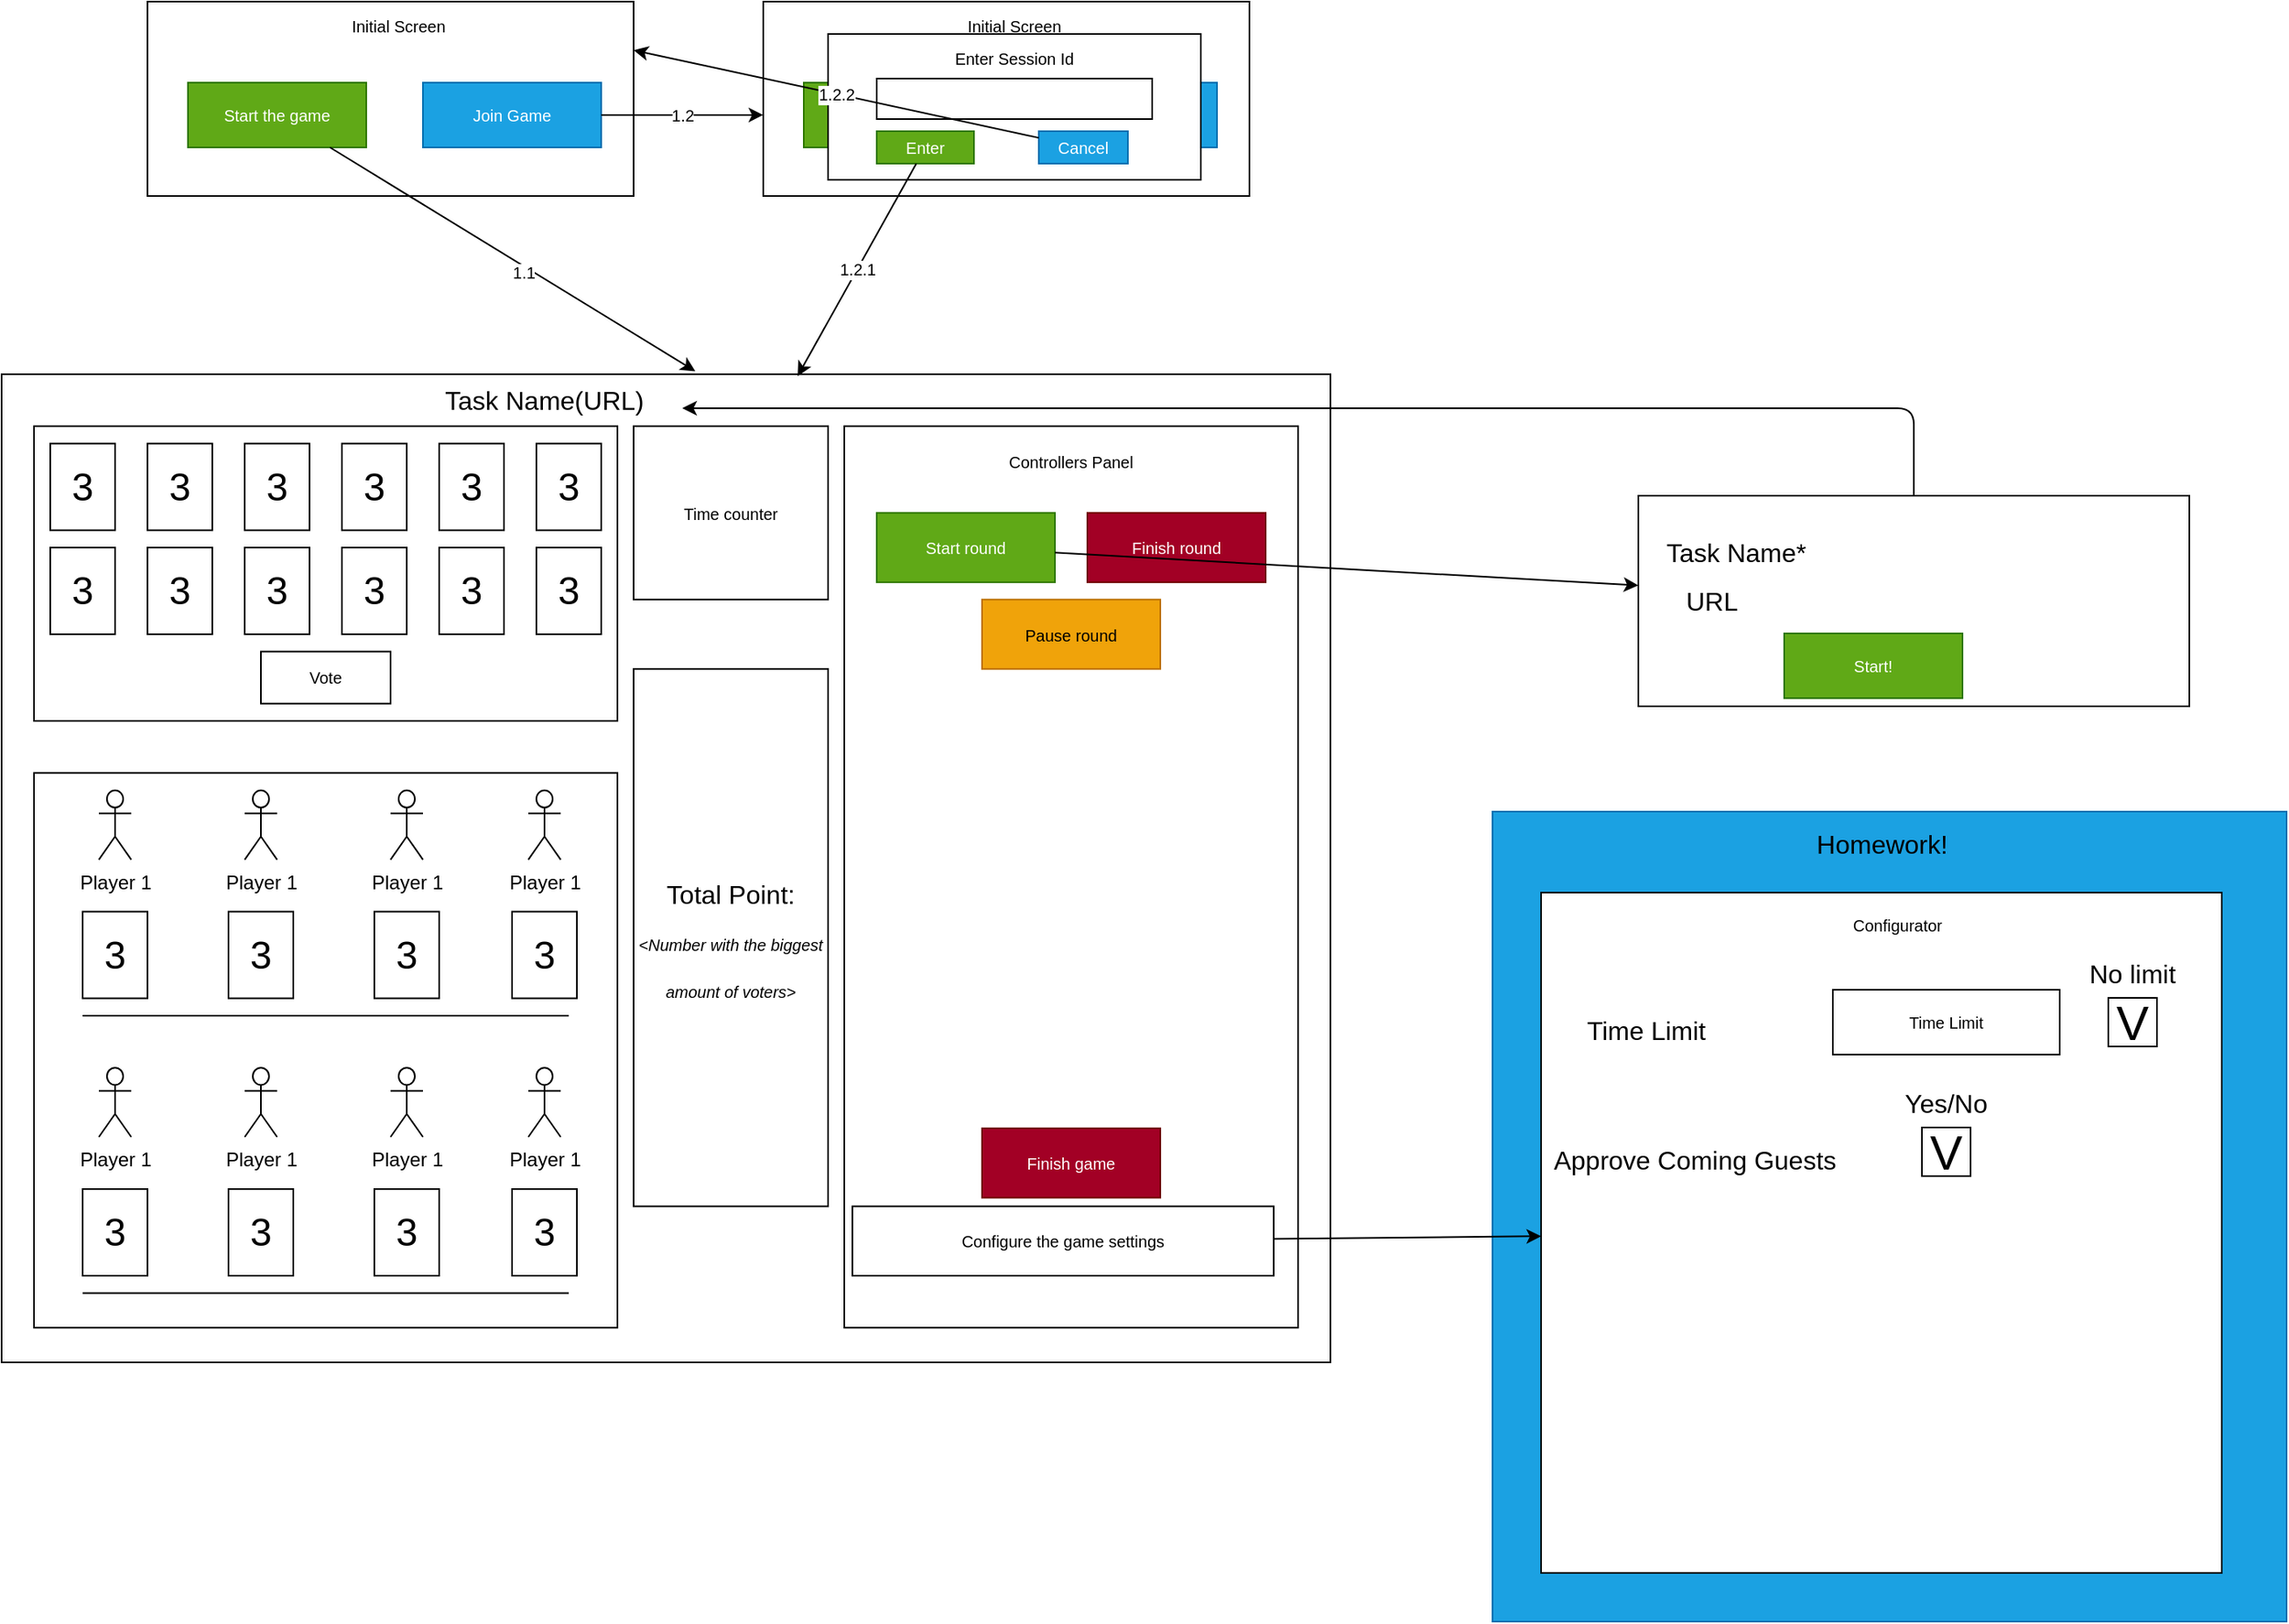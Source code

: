 <mxfile>
    <diagram id="LWL2NuPPTtvhrGXF7olF" name="Design">
        <mxGraphModel dx="923" dy="2163" grid="1" gridSize="10" guides="1" tooltips="1" connect="1" arrows="1" fold="1" page="1" pageScale="1" pageWidth="850" pageHeight="1100" math="0" shadow="0">
            <root>
                <mxCell id="0"/>
                <mxCell id="1" parent="0"/>
                <mxCell id="181" value="" style="rounded=0;whiteSpace=wrap;html=1;fontSize=16;fillColor=#1ba1e2;strokeColor=#006EAF;fontColor=#ffffff;" parent="1" vertex="1">
                    <mxGeometry x="920" y="360" width="490" height="500" as="geometry"/>
                </mxCell>
                <mxCell id="94" value="" style="group" parent="1" vertex="1" connectable="0">
                    <mxGeometry x="90" y="-140" width="300" height="120" as="geometry"/>
                </mxCell>
                <mxCell id="85" value="" style="rounded=0;whiteSpace=wrap;html=1;fontSize=10;" parent="94" vertex="1">
                    <mxGeometry width="300" height="120" as="geometry"/>
                </mxCell>
                <mxCell id="86" value="Initial Screen" style="text;html=1;strokeColor=none;fillColor=none;align=center;verticalAlign=middle;whiteSpace=wrap;rounded=0;fontSize=10;" parent="94" vertex="1">
                    <mxGeometry x="70" width="170" height="30" as="geometry"/>
                </mxCell>
                <mxCell id="87" value="Start the game" style="rounded=0;whiteSpace=wrap;html=1;fontSize=10;fillColor=#60a917;fontColor=#ffffff;strokeColor=#2D7600;" parent="94" vertex="1">
                    <mxGeometry x="25" y="50" width="110" height="40" as="geometry"/>
                </mxCell>
                <mxCell id="88" value="Join Game" style="rounded=0;whiteSpace=wrap;html=1;fontSize=10;fillColor=#1ba1e2;fontColor=#ffffff;strokeColor=#006EAF;" parent="94" vertex="1">
                    <mxGeometry x="170" y="50" width="110" height="40" as="geometry"/>
                </mxCell>
                <mxCell id="101" value="" style="group" parent="1" vertex="1" connectable="0">
                    <mxGeometry x="470" y="-140" width="300" height="120" as="geometry"/>
                </mxCell>
                <mxCell id="102" value="" style="rounded=0;whiteSpace=wrap;html=1;fontSize=10;" parent="101" vertex="1">
                    <mxGeometry width="300" height="120" as="geometry"/>
                </mxCell>
                <mxCell id="103" value="Initial Screen" style="text;html=1;strokeColor=none;fillColor=none;align=center;verticalAlign=middle;whiteSpace=wrap;rounded=0;fontSize=10;" parent="101" vertex="1">
                    <mxGeometry x="70" width="170" height="30" as="geometry"/>
                </mxCell>
                <mxCell id="104" value="Start the game" style="rounded=0;whiteSpace=wrap;html=1;fontSize=10;fillColor=#60a917;fontColor=#ffffff;strokeColor=#2D7600;" parent="101" vertex="1">
                    <mxGeometry x="25" y="50" width="110" height="40" as="geometry"/>
                </mxCell>
                <mxCell id="105" value="Join Game" style="rounded=0;whiteSpace=wrap;html=1;fontSize=10;fillColor=#1ba1e2;fontColor=#ffffff;strokeColor=#006EAF;" parent="101" vertex="1">
                    <mxGeometry x="170" y="50" width="110" height="40" as="geometry"/>
                </mxCell>
                <mxCell id="106" value="" style="rounded=0;whiteSpace=wrap;html=1;fontSize=10;" parent="101" vertex="1">
                    <mxGeometry x="40" y="20" width="230" height="90" as="geometry"/>
                </mxCell>
                <mxCell id="107" value="" style="rounded=0;whiteSpace=wrap;html=1;fontSize=10;" parent="101" vertex="1">
                    <mxGeometry x="70" y="47.5" width="170" height="25" as="geometry"/>
                </mxCell>
                <mxCell id="108" value="Enter Session Id" style="text;html=1;strokeColor=none;fillColor=none;align=center;verticalAlign=middle;whiteSpace=wrap;rounded=0;fontSize=10;" parent="101" vertex="1">
                    <mxGeometry x="85" y="20" width="140" height="30" as="geometry"/>
                </mxCell>
                <mxCell id="114" value="Enter" style="rounded=0;whiteSpace=wrap;html=1;fontSize=10;fillColor=#60a917;fontColor=#ffffff;strokeColor=#2D7600;" parent="101" vertex="1">
                    <mxGeometry x="70" y="80" width="60" height="20" as="geometry"/>
                </mxCell>
                <mxCell id="116" value="Cancel" style="rounded=0;whiteSpace=wrap;html=1;fontSize=10;fillColor=#1ba1e2;fontColor=#ffffff;strokeColor=#006EAF;" parent="101" vertex="1">
                    <mxGeometry x="170" y="80" width="55" height="20" as="geometry"/>
                </mxCell>
                <mxCell id="109" value="1.2" style="edgeStyle=none;html=1;entryX=0;entryY=0.583;entryDx=0;entryDy=0;entryPerimeter=0;fontSize=10;" parent="1" source="88" target="102" edge="1">
                    <mxGeometry relative="1" as="geometry"/>
                </mxCell>
                <mxCell id="110" style="edgeStyle=none;html=1;fontSize=10;entryX=0.522;entryY=-0.003;entryDx=0;entryDy=0;entryPerimeter=0;" parent="1" source="87" target="111" edge="1">
                    <mxGeometry relative="1" as="geometry">
                        <mxPoint x="420" y="140" as="targetPoint"/>
                    </mxGeometry>
                </mxCell>
                <mxCell id="120" value="1.1" style="edgeLabel;html=1;align=center;verticalAlign=middle;resizable=0;points=[];fontSize=10;" parent="110" vertex="1" connectable="0">
                    <mxGeometry x="0.076" y="-3" relative="1" as="geometry">
                        <mxPoint as="offset"/>
                    </mxGeometry>
                </mxCell>
                <mxCell id="112" value="" style="group;fillColor=#1ba1e2;fontColor=#ffffff;strokeColor=#006EAF;" parent="1" vertex="1" connectable="0">
                    <mxGeometry y="90" width="820" height="610" as="geometry"/>
                </mxCell>
                <mxCell id="111" value="" style="rounded=0;whiteSpace=wrap;html=1;fontSize=10;" parent="112" vertex="1">
                    <mxGeometry width="820" height="610.0" as="geometry"/>
                </mxCell>
                <mxCell id="34" value="" style="rounded=0;whiteSpace=wrap;html=1;fontSize=10;" parent="112" vertex="1">
                    <mxGeometry x="520" y="32.105" width="280" height="556.491" as="geometry"/>
                </mxCell>
                <mxCell id="33" value="&lt;font&gt;&lt;span style=&quot;font-size: 16px&quot;&gt;Total Point:&lt;/span&gt;&lt;br&gt;&lt;font style=&quot;font-size: 10px&quot;&gt;&lt;i&gt;&amp;lt;Number with the biggest amount of voters&amp;gt;&lt;/i&gt;&lt;/font&gt;&lt;br&gt;&lt;/font&gt;" style="rounded=0;whiteSpace=wrap;html=1;fontSize=24;" parent="112" vertex="1">
                    <mxGeometry x="390" y="181.93" width="120" height="331.754" as="geometry"/>
                </mxCell>
                <mxCell id="37" value="Controllers Panel" style="text;html=1;strokeColor=none;fillColor=none;align=center;verticalAlign=middle;whiteSpace=wrap;rounded=0;fontSize=10;" parent="112" vertex="1">
                    <mxGeometry x="590" y="42.807" width="140" height="21.404" as="geometry"/>
                </mxCell>
                <mxCell id="38" value="Start round" style="rounded=0;whiteSpace=wrap;html=1;fontSize=10;fillColor=#60a917;fontColor=#ffffff;strokeColor=#2D7600;" parent="112" vertex="1">
                    <mxGeometry x="540" y="85.614" width="110" height="42.807" as="geometry"/>
                </mxCell>
                <mxCell id="39" value="Finish round" style="rounded=0;whiteSpace=wrap;html=1;fontSize=10;fillColor=#a20025;fontColor=#ffffff;strokeColor=#6F0000;" parent="112" vertex="1">
                    <mxGeometry x="670" y="85.614" width="110" height="42.807" as="geometry"/>
                </mxCell>
                <mxCell id="40" value="Pause round" style="rounded=0;whiteSpace=wrap;html=1;fontSize=10;fillColor=#f0a30a;fontColor=#000000;strokeColor=#BD7000;" parent="112" vertex="1">
                    <mxGeometry x="605" y="139.123" width="110" height="42.807" as="geometry"/>
                </mxCell>
                <mxCell id="43" value="Configure the game settings" style="rounded=0;whiteSpace=wrap;html=1;fontSize=10;" parent="112" vertex="1">
                    <mxGeometry x="525" y="513.683" width="260" height="42.807" as="geometry"/>
                </mxCell>
                <mxCell id="45" value="Time counter" style="rounded=0;whiteSpace=wrap;html=1;fontSize=10;" parent="112" vertex="1">
                    <mxGeometry x="390" y="32.105" width="120" height="107.018" as="geometry"/>
                </mxCell>
                <mxCell id="277" value="Task Name(URL)" style="text;html=1;strokeColor=none;fillColor=none;align=center;verticalAlign=middle;whiteSpace=wrap;rounded=0;fontSize=16;" parent="112" vertex="1">
                    <mxGeometry x="250" width="170" height="32.105" as="geometry"/>
                </mxCell>
                <mxCell id="280" value="Finish game" style="rounded=0;whiteSpace=wrap;html=1;fontSize=10;fillColor=#a20025;fontColor=#ffffff;strokeColor=#6F0000;" parent="112" vertex="1">
                    <mxGeometry x="605" y="465.524" width="110" height="42.807" as="geometry"/>
                </mxCell>
                <mxCell id="6L5CwXQuNE9z8_4PHq1X-280" value="" style="group" parent="112" vertex="1" connectable="0">
                    <mxGeometry x="20" y="32.105" width="360" height="181.93" as="geometry"/>
                </mxCell>
                <mxCell id="46" value="" style="rounded=0;whiteSpace=wrap;html=1;fontSize=10;" parent="6L5CwXQuNE9z8_4PHq1X-280" vertex="1">
                    <mxGeometry width="360" height="181.93" as="geometry"/>
                </mxCell>
                <mxCell id="67" value="&lt;font style=&quot;font-size: 24px&quot;&gt;3&lt;/font&gt;" style="rounded=0;whiteSpace=wrap;html=1;" parent="6L5CwXQuNE9z8_4PHq1X-280" vertex="1">
                    <mxGeometry x="10" y="10.702" width="40" height="53.509" as="geometry"/>
                </mxCell>
                <mxCell id="73" value="&lt;font style=&quot;font-size: 24px&quot;&gt;3&lt;/font&gt;" style="rounded=0;whiteSpace=wrap;html=1;" parent="6L5CwXQuNE9z8_4PHq1X-280" vertex="1">
                    <mxGeometry x="70" y="10.702" width="40" height="53.509" as="geometry"/>
                </mxCell>
                <mxCell id="74" value="&lt;font style=&quot;font-size: 24px&quot;&gt;3&lt;/font&gt;" style="rounded=0;whiteSpace=wrap;html=1;" parent="6L5CwXQuNE9z8_4PHq1X-280" vertex="1">
                    <mxGeometry x="130" y="10.702" width="40" height="53.509" as="geometry"/>
                </mxCell>
                <mxCell id="75" value="&lt;font style=&quot;font-size: 24px&quot;&gt;3&lt;/font&gt;" style="rounded=0;whiteSpace=wrap;html=1;" parent="6L5CwXQuNE9z8_4PHq1X-280" vertex="1">
                    <mxGeometry x="190" y="10.702" width="40" height="53.509" as="geometry"/>
                </mxCell>
                <mxCell id="76" value="&lt;font style=&quot;font-size: 24px&quot;&gt;3&lt;/font&gt;" style="rounded=0;whiteSpace=wrap;html=1;" parent="6L5CwXQuNE9z8_4PHq1X-280" vertex="1">
                    <mxGeometry x="250" y="10.702" width="40" height="53.509" as="geometry"/>
                </mxCell>
                <mxCell id="77" value="&lt;font style=&quot;font-size: 24px&quot;&gt;3&lt;/font&gt;" style="rounded=0;whiteSpace=wrap;html=1;" parent="6L5CwXQuNE9z8_4PHq1X-280" vertex="1">
                    <mxGeometry x="310" y="10.702" width="40" height="53.509" as="geometry"/>
                </mxCell>
                <mxCell id="78" value="&lt;font style=&quot;font-size: 24px&quot;&gt;3&lt;/font&gt;" style="rounded=0;whiteSpace=wrap;html=1;" parent="6L5CwXQuNE9z8_4PHq1X-280" vertex="1">
                    <mxGeometry x="10" y="74.912" width="40" height="53.509" as="geometry"/>
                </mxCell>
                <mxCell id="79" value="&lt;font style=&quot;font-size: 24px&quot;&gt;3&lt;/font&gt;" style="rounded=0;whiteSpace=wrap;html=1;" parent="6L5CwXQuNE9z8_4PHq1X-280" vertex="1">
                    <mxGeometry x="70" y="74.912" width="40" height="53.509" as="geometry"/>
                </mxCell>
                <mxCell id="80" value="&lt;font style=&quot;font-size: 24px&quot;&gt;3&lt;/font&gt;" style="rounded=0;whiteSpace=wrap;html=1;" parent="6L5CwXQuNE9z8_4PHq1X-280" vertex="1">
                    <mxGeometry x="130" y="74.912" width="40" height="53.509" as="geometry"/>
                </mxCell>
                <mxCell id="81" value="&lt;font style=&quot;font-size: 24px&quot;&gt;3&lt;/font&gt;" style="rounded=0;whiteSpace=wrap;html=1;" parent="6L5CwXQuNE9z8_4PHq1X-280" vertex="1">
                    <mxGeometry x="190" y="74.912" width="40" height="53.509" as="geometry"/>
                </mxCell>
                <mxCell id="82" value="&lt;font style=&quot;font-size: 24px&quot;&gt;3&lt;/font&gt;" style="rounded=0;whiteSpace=wrap;html=1;" parent="6L5CwXQuNE9z8_4PHq1X-280" vertex="1">
                    <mxGeometry x="250" y="74.912" width="40" height="53.509" as="geometry"/>
                </mxCell>
                <mxCell id="83" value="&lt;font style=&quot;font-size: 24px&quot;&gt;3&lt;/font&gt;" style="rounded=0;whiteSpace=wrap;html=1;" parent="6L5CwXQuNE9z8_4PHq1X-280" vertex="1">
                    <mxGeometry x="310" y="74.912" width="40" height="53.509" as="geometry"/>
                </mxCell>
                <mxCell id="84" value="Vote" style="rounded=0;whiteSpace=wrap;html=1;fontSize=10;" parent="6L5CwXQuNE9z8_4PHq1X-280" vertex="1">
                    <mxGeometry x="140" y="139.123" width="80" height="32.105" as="geometry"/>
                </mxCell>
                <mxCell id="32" value="" style="group" parent="112" vertex="1" connectable="0">
                    <mxGeometry x="20" y="246.145" width="360" height="342.456" as="geometry"/>
                </mxCell>
                <mxCell id="31" value="" style="rounded=0;whiteSpace=wrap;html=1;fontSize=24;" parent="32" vertex="1">
                    <mxGeometry width="360" height="342.456" as="geometry"/>
                </mxCell>
                <mxCell id="10" value="Player 1" style="shape=umlActor;verticalLabelPosition=bottom;verticalAlign=top;html=1;outlineConnect=0;" parent="32" vertex="1">
                    <mxGeometry x="130" y="10.702" width="20" height="42.807" as="geometry"/>
                </mxCell>
                <mxCell id="11" value="Player 1" style="shape=umlActor;verticalLabelPosition=bottom;verticalAlign=top;html=1;outlineConnect=0;" parent="32" vertex="1">
                    <mxGeometry x="305" y="181.93" width="20" height="42.807" as="geometry"/>
                </mxCell>
                <mxCell id="12" value="Player 1" style="shape=umlActor;verticalLabelPosition=bottom;verticalAlign=top;html=1;outlineConnect=0;" parent="32" vertex="1">
                    <mxGeometry x="130" y="181.93" width="20" height="42.807" as="geometry"/>
                </mxCell>
                <mxCell id="13" value="Player 1" style="shape=umlActor;verticalLabelPosition=bottom;verticalAlign=top;html=1;outlineConnect=0;" parent="32" vertex="1">
                    <mxGeometry x="220" y="181.93" width="20" height="42.807" as="geometry"/>
                </mxCell>
                <mxCell id="14" value="Player 1" style="shape=umlActor;verticalLabelPosition=bottom;verticalAlign=top;html=1;outlineConnect=0;" parent="32" vertex="1">
                    <mxGeometry x="40" y="10.702" width="20" height="42.807" as="geometry"/>
                </mxCell>
                <mxCell id="15" value="Player 1" style="shape=umlActor;verticalLabelPosition=bottom;verticalAlign=top;html=1;outlineConnect=0;" parent="32" vertex="1">
                    <mxGeometry x="220" y="10.702" width="20" height="42.807" as="geometry"/>
                </mxCell>
                <mxCell id="16" value="Player 1" style="shape=umlActor;verticalLabelPosition=bottom;verticalAlign=top;html=1;outlineConnect=0;" parent="32" vertex="1">
                    <mxGeometry x="305" y="10.702" width="20" height="42.807" as="geometry"/>
                </mxCell>
                <mxCell id="18" value="Player 1" style="shape=umlActor;verticalLabelPosition=bottom;verticalAlign=top;html=1;outlineConnect=0;" parent="32" vertex="1">
                    <mxGeometry x="40" y="181.93" width="20" height="42.807" as="geometry"/>
                </mxCell>
                <mxCell id="20" value="" style="endArrow=none;html=1;" parent="32" edge="1">
                    <mxGeometry width="50" height="50" relative="1" as="geometry">
                        <mxPoint x="30" y="149.825" as="sourcePoint"/>
                        <mxPoint x="330" y="149.825" as="targetPoint"/>
                    </mxGeometry>
                </mxCell>
                <mxCell id="22" value="&lt;font style=&quot;font-size: 24px&quot;&gt;3&lt;/font&gt;" style="rounded=0;whiteSpace=wrap;html=1;" parent="32" vertex="1">
                    <mxGeometry x="30" y="85.614" width="40" height="53.509" as="geometry"/>
                </mxCell>
                <mxCell id="23" value="&lt;font style=&quot;font-size: 24px&quot;&gt;3&lt;/font&gt;" style="rounded=0;whiteSpace=wrap;html=1;" parent="32" vertex="1">
                    <mxGeometry x="295" y="85.614" width="40" height="53.509" as="geometry"/>
                </mxCell>
                <mxCell id="24" value="&lt;font style=&quot;font-size: 24px&quot;&gt;3&lt;/font&gt;" style="rounded=0;whiteSpace=wrap;html=1;" parent="32" vertex="1">
                    <mxGeometry x="210" y="85.614" width="40" height="53.509" as="geometry"/>
                </mxCell>
                <mxCell id="25" value="&lt;font style=&quot;font-size: 24px&quot;&gt;3&lt;/font&gt;" style="rounded=0;whiteSpace=wrap;html=1;" parent="32" vertex="1">
                    <mxGeometry x="120" y="85.614" width="40" height="53.509" as="geometry"/>
                </mxCell>
                <mxCell id="26" value="&lt;font style=&quot;font-size: 24px&quot;&gt;3&lt;/font&gt;" style="rounded=0;whiteSpace=wrap;html=1;" parent="32" vertex="1">
                    <mxGeometry x="30" y="256.842" width="40" height="53.509" as="geometry"/>
                </mxCell>
                <mxCell id="27" value="&lt;font style=&quot;font-size: 24px&quot;&gt;3&lt;/font&gt;" style="rounded=0;whiteSpace=wrap;html=1;" parent="32" vertex="1">
                    <mxGeometry x="120" y="256.842" width="40" height="53.509" as="geometry"/>
                </mxCell>
                <mxCell id="28" value="&lt;font style=&quot;font-size: 24px&quot;&gt;3&lt;/font&gt;" style="rounded=0;whiteSpace=wrap;html=1;" parent="32" vertex="1">
                    <mxGeometry x="210" y="256.842" width="40" height="53.509" as="geometry"/>
                </mxCell>
                <mxCell id="29" value="&lt;font style=&quot;font-size: 24px&quot;&gt;3&lt;/font&gt;" style="rounded=0;whiteSpace=wrap;html=1;" parent="32" vertex="1">
                    <mxGeometry x="295" y="256.842" width="40" height="53.509" as="geometry"/>
                </mxCell>
                <mxCell id="30" value="" style="endArrow=none;html=1;" parent="32" edge="1">
                    <mxGeometry width="50" height="50" relative="1" as="geometry">
                        <mxPoint x="30" y="321.053" as="sourcePoint"/>
                        <mxPoint x="330" y="321.053" as="targetPoint"/>
                    </mxGeometry>
                </mxCell>
                <mxCell id="117" value="1.2.1" style="edgeStyle=none;html=1;entryX=0.599;entryY=0.002;entryDx=0;entryDy=0;entryPerimeter=0;fontSize=10;" parent="1" source="114" target="111" edge="1">
                    <mxGeometry relative="1" as="geometry"/>
                </mxCell>
                <mxCell id="119" value="1.2.2" style="edgeStyle=none;html=1;entryX=1;entryY=0.25;entryDx=0;entryDy=0;fontSize=10;" parent="1" source="116" target="85" edge="1">
                    <mxGeometry relative="1" as="geometry"/>
                </mxCell>
                <mxCell id="121" value="" style="rounded=0;whiteSpace=wrap;html=1;fontSize=10;" parent="1" vertex="1">
                    <mxGeometry x="950" y="410" width="420" height="420" as="geometry"/>
                </mxCell>
                <mxCell id="122" style="edgeStyle=none;html=1;fontSize=10;" parent="1" source="43" target="121" edge="1">
                    <mxGeometry relative="1" as="geometry"/>
                </mxCell>
                <mxCell id="167" value="Configurator" style="text;html=1;strokeColor=none;fillColor=none;align=center;verticalAlign=middle;whiteSpace=wrap;rounded=0;fontSize=10;" parent="1" vertex="1">
                    <mxGeometry x="1100" y="420" width="140" height="20" as="geometry"/>
                </mxCell>
                <mxCell id="170" value="Time Limit" style="rounded=0;whiteSpace=wrap;html=1;fontSize=10;" parent="1" vertex="1">
                    <mxGeometry x="1130" y="470" width="140" height="40" as="geometry"/>
                </mxCell>
                <mxCell id="171" value="&lt;font style=&quot;font-size: 30px&quot;&gt;V&lt;/font&gt;" style="rounded=0;whiteSpace=wrap;html=1;fontSize=10;" parent="1" vertex="1">
                    <mxGeometry x="1300" y="475" width="30" height="30" as="geometry"/>
                </mxCell>
                <mxCell id="173" value="&lt;font style=&quot;font-size: 16px&quot;&gt;Time Limit&lt;/font&gt;" style="text;html=1;strokeColor=none;fillColor=none;align=center;verticalAlign=middle;whiteSpace=wrap;rounded=0;fontSize=30;" parent="1" vertex="1">
                    <mxGeometry x="950" y="475" width="130" height="30" as="geometry"/>
                </mxCell>
                <mxCell id="174" value="&lt;font style=&quot;font-size: 16px&quot;&gt;No limit&lt;/font&gt;" style="text;html=1;strokeColor=none;fillColor=none;align=center;verticalAlign=middle;whiteSpace=wrap;rounded=0;fontSize=30;" parent="1" vertex="1">
                    <mxGeometry x="1265" y="440" width="100" height="30" as="geometry"/>
                </mxCell>
                <mxCell id="176" value="&lt;font style=&quot;font-size: 16px&quot;&gt;Approve Coming Guests&lt;/font&gt;" style="text;html=1;strokeColor=none;fillColor=none;align=center;verticalAlign=middle;whiteSpace=wrap;rounded=0;fontSize=30;" parent="1" vertex="1">
                    <mxGeometry x="950" y="555" width="190" height="30" as="geometry"/>
                </mxCell>
                <mxCell id="177" value="&lt;font style=&quot;font-size: 16px&quot;&gt;Yes/No&lt;/font&gt;" style="text;html=1;strokeColor=none;fillColor=none;align=center;verticalAlign=middle;whiteSpace=wrap;rounded=0;fontSize=30;" parent="1" vertex="1">
                    <mxGeometry x="1150" y="520" width="100" height="30" as="geometry"/>
                </mxCell>
                <mxCell id="178" value="&lt;font style=&quot;font-size: 30px&quot;&gt;V&lt;/font&gt;" style="rounded=0;whiteSpace=wrap;html=1;fontSize=10;" parent="1" vertex="1">
                    <mxGeometry x="1185" y="555" width="30" height="30" as="geometry"/>
                </mxCell>
                <mxCell id="180" value="Homework!" style="text;html=1;align=center;verticalAlign=middle;resizable=0;points=[];autosize=1;strokeColor=none;fillColor=none;fontSize=16;" parent="1" vertex="1">
                    <mxGeometry x="1110" y="370" width="100" height="20" as="geometry"/>
                </mxCell>
                <mxCell id="226" style="edgeStyle=none;html=1;fontSize=16;" parent="1" source="38" target="227" edge="1">
                    <mxGeometry relative="1" as="geometry">
                        <mxPoint x="1010" y="230" as="targetPoint"/>
                    </mxGeometry>
                </mxCell>
                <mxCell id="275" style="edgeStyle=orthogonalEdgeStyle;html=1;fontSize=16;" parent="1" source="227" target="277" edge="1">
                    <mxGeometry relative="1" as="geometry">
                        <Array as="points">
                            <mxPoint x="1180" y="111"/>
                        </Array>
                    </mxGeometry>
                </mxCell>
                <mxCell id="227" value="" style="rounded=0;whiteSpace=wrap;html=1;fontSize=16;" parent="1" vertex="1">
                    <mxGeometry x="1010" y="165" width="340" height="130" as="geometry"/>
                </mxCell>
                <mxCell id="228" value="Task Name*" style="text;html=1;align=center;verticalAlign=middle;resizable=0;points=[];autosize=1;strokeColor=none;fillColor=none;fontSize=16;" parent="1" vertex="1">
                    <mxGeometry x="1020" y="190" width="100" height="20" as="geometry"/>
                </mxCell>
                <mxCell id="229" value="URL" style="text;html=1;align=center;verticalAlign=middle;resizable=0;points=[];autosize=1;strokeColor=none;fillColor=none;fontSize=16;" parent="1" vertex="1">
                    <mxGeometry x="1030" y="220" width="50" height="20" as="geometry"/>
                </mxCell>
                <mxCell id="274" value="Start!" style="rounded=0;whiteSpace=wrap;html=1;fontSize=10;fillColor=#60a917;fontColor=#ffffff;strokeColor=#2D7600;" parent="1" vertex="1">
                    <mxGeometry x="1100" y="250" width="110" height="40" as="geometry"/>
                </mxCell>
            </root>
        </mxGraphModel>
    </diagram>
    <diagram id="KrxUO4XjxEc2zPH5_MDm" name="Architecture">
        <mxGraphModel dx="923" dy="1063" grid="1" gridSize="10" guides="1" tooltips="1" connect="1" arrows="1" fold="1" page="1" pageScale="1" pageWidth="850" pageHeight="1100" math="0" shadow="0">
            <root>
                <mxCell id="wDsvBJZRx8SuRtaAcM2x-0"/>
                <mxCell id="wDsvBJZRx8SuRtaAcM2x-1" parent="wDsvBJZRx8SuRtaAcM2x-0"/>
                <mxCell id="VxBCJWgQIvmOuGAG-skd-0" value="PokerPlanningContainer" style="swimlane;" parent="wDsvBJZRx8SuRtaAcM2x-1" vertex="1">
                    <mxGeometry x="70" y="100" width="570" height="360" as="geometry">
                        <mxRectangle x="260" y="440" width="90" height="23" as="alternateBounds"/>
                    </mxGeometry>
                </mxCell>
                <mxCell id="VxBCJWgQIvmOuGAG-skd-3" value="Initial Screen that use sees" style="text;html=1;align=center;verticalAlign=middle;resizable=0;points=[];autosize=1;strokeColor=none;fillColor=none;" parent="VxBCJWgQIvmOuGAG-skd-0" vertex="1">
                    <mxGeometry x="190" y="50" width="160" height="20" as="geometry"/>
                </mxCell>
                <mxCell id="VxBCJWgQIvmOuGAG-skd-18" style="html=1;entryX=0.75;entryY=0;entryDx=0;entryDy=0;" parent="VxBCJWgQIvmOuGAG-skd-0" target="VxBCJWgQIvmOuGAG-skd-17" edge="1">
                    <mxGeometry relative="1" as="geometry">
                        <mxPoint x="376.5" y="120" as="sourcePoint"/>
                    </mxGeometry>
                </mxCell>
                <mxCell id="VxBCJWgQIvmOuGAG-skd-17" value="PokerPlanningGamePanel" style="swimlane;" parent="VxBCJWgQIvmOuGAG-skd-0" vertex="1">
                    <mxGeometry x="10" y="160" width="550" height="170" as="geometry">
                        <mxRectangle x="260" y="440" width="90" height="23" as="alternateBounds"/>
                    </mxGeometry>
                </mxCell>
                <mxCell id="VxBCJWgQIvmOuGAG-skd-20" value="Players Counter" style="swimlane;startSize=23;" parent="VxBCJWgQIvmOuGAG-skd-17" vertex="1">
                    <mxGeometry x="20" y="110" width="230" height="20" as="geometry">
                        <mxRectangle x="260" y="440" width="90" height="23" as="alternateBounds"/>
                    </mxGeometry>
                </mxCell>
                <mxCell id="VxBCJWgQIvmOuGAG-skd-21" value="VotingPanel" style="swimlane;startSize=23;" parent="VxBCJWgQIvmOuGAG-skd-17" vertex="1">
                    <mxGeometry x="20" y="50" width="230" height="20" as="geometry">
                        <mxRectangle x="260" y="440" width="90" height="23" as="alternateBounds"/>
                    </mxGeometry>
                </mxCell>
                <mxCell id="VxBCJWgQIvmOuGAG-skd-22" value="Tmer" style="swimlane;startSize=23;" parent="VxBCJWgQIvmOuGAG-skd-17" vertex="1">
                    <mxGeometry x="270" y="70" width="130" height="20" as="geometry">
                        <mxRectangle x="260" y="440" width="90" height="23" as="alternateBounds"/>
                    </mxGeometry>
                </mxCell>
                <mxCell id="VxBCJWgQIvmOuGAG-skd-27" value="Total Points" style="swimlane;startSize=23;" parent="VxBCJWgQIvmOuGAG-skd-17" vertex="1">
                    <mxGeometry x="270" y="110" width="130" height="20" as="geometry">
                        <mxRectangle x="260" y="440" width="90" height="23" as="alternateBounds"/>
                    </mxGeometry>
                </mxCell>
                <mxCell id="VxBCJWgQIvmOuGAG-skd-28" value="Moderator Panel" style="swimlane;startSize=23;" parent="VxBCJWgQIvmOuGAG-skd-17" vertex="1">
                    <mxGeometry x="410" y="90" width="130" height="20" as="geometry">
                        <mxRectangle x="260" y="440" width="90" height="23" as="alternateBounds"/>
                    </mxGeometry>
                </mxCell>
                <mxCell id="VxBCJWgQIvmOuGAG-skd-19" value="Join Game Screen" style="text;html=1;align=center;verticalAlign=middle;resizable=0;points=[];autosize=1;strokeColor=none;fillColor=none;" parent="VxBCJWgQIvmOuGAG-skd-0" vertex="1">
                    <mxGeometry x="300" y="100" width="110" height="20" as="geometry"/>
                </mxCell>
                <mxCell id="VxBCJWgQIvmOuGAG-skd-4" value="Start the game&amp;nbsp;" style="edgeStyle=orthogonalEdgeStyle;html=1;" parent="wDsvBJZRx8SuRtaAcM2x-1" source="VxBCJWgQIvmOuGAG-skd-3" edge="1">
                    <mxGeometry x="0.111" relative="1" as="geometry">
                        <mxPoint x="260" y="260" as="targetPoint"/>
                        <Array as="points">
                            <mxPoint x="260" y="240"/>
                            <mxPoint x="260" y="240"/>
                        </Array>
                        <mxPoint as="offset"/>
                    </mxGeometry>
                </mxCell>
                <mxCell id="VxBCJWgQIvmOuGAG-skd-5" value="Join the game" style="edgeStyle=none;html=1;" parent="wDsvBJZRx8SuRtaAcM2x-1" source="VxBCJWgQIvmOuGAG-skd-3" edge="1">
                    <mxGeometry relative="1" as="geometry">
                        <mxPoint x="410" y="200" as="targetPoint"/>
                    </mxGeometry>
                </mxCell>
            </root>
        </mxGraphModel>
    </diagram>
</mxfile>